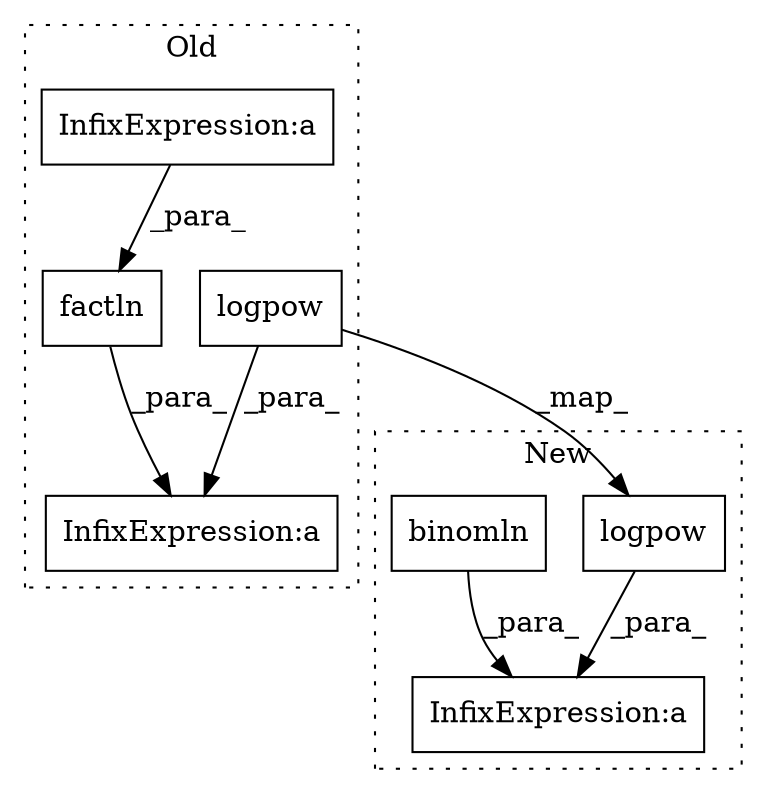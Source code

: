 digraph G {
subgraph cluster0 {
1 [label="logpow" a="32" s="998,1012" l="7,1" shape="box"];
4 [label="InfixExpression:a" a="27" s="1070" l="3" shape="box"];
5 [label="InfixExpression:a" a="27" s="1081" l="3" shape="box"];
7 [label="factln" a="32" s="1073,1089" l="7,1" shape="box"];
label = "Old";
style="dotted";
}
subgraph cluster1 {
2 [label="logpow" a="32" s="1175,1189" l="7,1" shape="box"];
3 [label="InfixExpression:a" a="27" s="1172" l="3" shape="box"];
6 [label="binomln" a="32" s="1156,1171" l="8,1" shape="box"];
label = "New";
style="dotted";
}
1 -> 4 [label="_para_"];
1 -> 2 [label="_map_"];
2 -> 3 [label="_para_"];
5 -> 7 [label="_para_"];
6 -> 3 [label="_para_"];
7 -> 4 [label="_para_"];
}